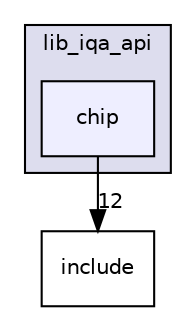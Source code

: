 digraph "chip" {
  compound=true
  node [ fontsize="10", fontname="Helvetica"];
  edge [ labelfontsize="10", labelfontname="Helvetica"];
  subgraph clusterdir_94ce3beca8397c8d2c96619258b3eafe {
    graph [ bgcolor="#ddddee", pencolor="black", label="lib_iqa_api" fontname="Helvetica", fontsize="10", URL="dir_94ce3beca8397c8d2c96619258b3eafe.html"]
  dir_b59e24bb0b3dfdaccac4301525d4e998 [shape=box, label="chip", style="filled", fillcolor="#eeeeff", pencolor="black", URL="dir_b59e24bb0b3dfdaccac4301525d4e998.html"];
  }
  dir_b5d22c08f49cd6cd5a3dd0733aefb47c [shape=box label="include" URL="dir_b5d22c08f49cd6cd5a3dd0733aefb47c.html"];
  dir_b59e24bb0b3dfdaccac4301525d4e998->dir_b5d22c08f49cd6cd5a3dd0733aefb47c [headlabel="12", labeldistance=1.5 headhref="dir_000002_000004.html"];
}
